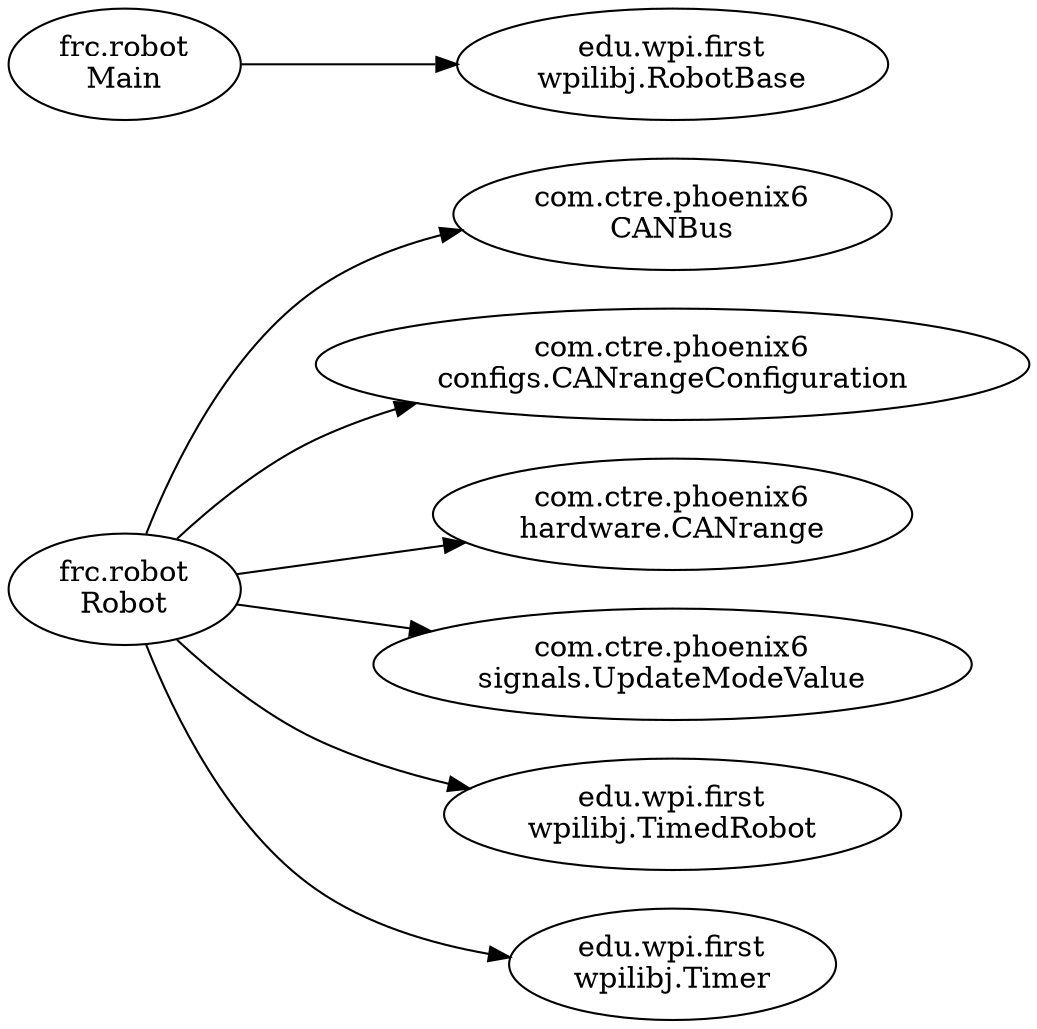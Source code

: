 digraph CANrange {
rankdir="LR";
constraint=false;
com_ctre_phoenix6_CANBus[label="com.ctre.phoenix6\nCANBus"]
com_ctre_phoenix6_configs_CANrangeConfiguration[label="com.ctre.phoenix6\nconfigs.CANrangeConfiguration"]
com_ctre_phoenix6_hardware_CANrange[label="com.ctre.phoenix6\nhardware.CANrange"]
com_ctre_phoenix6_signals_UpdateModeValue[label="com.ctre.phoenix6\nsignals.UpdateModeValue"]
edu_wpi_first_wpilibj_RobotBase[label="edu.wpi.first\nwpilibj.RobotBase"]
edu_wpi_first_wpilibj_TimedRobot[label="edu.wpi.first\nwpilibj.TimedRobot"]
edu_wpi_first_wpilibj_Timer[label="edu.wpi.first\nwpilibj.Timer"]
frc_robot_Main[label="frc.robot\nMain"]
frc_robot_Robot[label="frc.robot\nRobot"]
frc_robot_Robot -> com_ctre_phoenix6_CANBus
frc_robot_Robot -> com_ctre_phoenix6_configs_CANrangeConfiguration
frc_robot_Robot -> com_ctre_phoenix6_hardware_CANrange
frc_robot_Robot -> com_ctre_phoenix6_signals_UpdateModeValue
frc_robot_Robot -> edu_wpi_first_wpilibj_TimedRobot
frc_robot_Robot -> edu_wpi_first_wpilibj_Timer
frc_robot_Main -> edu_wpi_first_wpilibj_RobotBase
}
